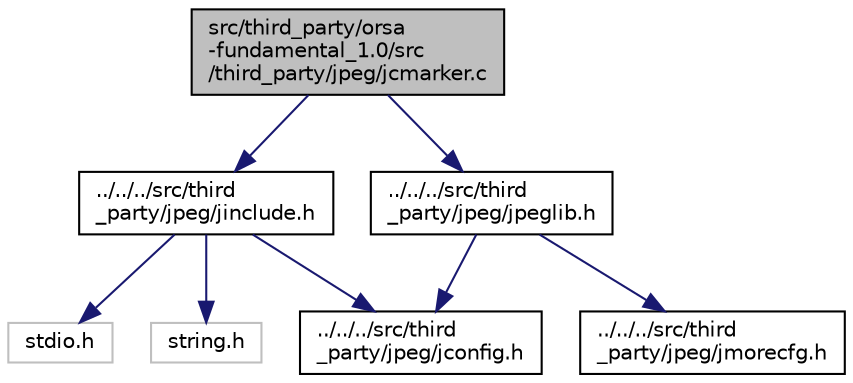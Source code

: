 digraph "src/third_party/orsa-fundamental_1.0/src/third_party/jpeg/jcmarker.c"
{
  edge [fontname="Helvetica",fontsize="10",labelfontname="Helvetica",labelfontsize="10"];
  node [fontname="Helvetica",fontsize="10",shape=record];
  Node1 [label="src/third_party/orsa\l-fundamental_1.0/src\l/third_party/jpeg/jcmarker.c",height=0.2,width=0.4,color="black", fillcolor="grey75", style="filled", fontcolor="black"];
  Node1 -> Node2 [color="midnightblue",fontsize="10",style="solid",fontname="Helvetica"];
  Node2 [label="../../../src/third\l_party/jpeg/jinclude.h",height=0.2,width=0.4,color="black", fillcolor="white", style="filled",URL="$jinclude_8h.html"];
  Node2 -> Node3 [color="midnightblue",fontsize="10",style="solid",fontname="Helvetica"];
  Node3 [label="../../../src/third\l_party/jpeg/jconfig.h",height=0.2,width=0.4,color="black", fillcolor="white", style="filled",URL="$jconfig_8h.html"];
  Node2 -> Node4 [color="midnightblue",fontsize="10",style="solid",fontname="Helvetica"];
  Node4 [label="stdio.h",height=0.2,width=0.4,color="grey75", fillcolor="white", style="filled"];
  Node2 -> Node5 [color="midnightblue",fontsize="10",style="solid",fontname="Helvetica"];
  Node5 [label="string.h",height=0.2,width=0.4,color="grey75", fillcolor="white", style="filled"];
  Node1 -> Node6 [color="midnightblue",fontsize="10",style="solid",fontname="Helvetica"];
  Node6 [label="../../../src/third\l_party/jpeg/jpeglib.h",height=0.2,width=0.4,color="black", fillcolor="white", style="filled",URL="$jpeglib_8h.html"];
  Node6 -> Node7 [color="midnightblue",fontsize="10",style="solid",fontname="Helvetica"];
  Node7 [label="../../../src/third\l_party/jpeg/jmorecfg.h",height=0.2,width=0.4,color="black", fillcolor="white", style="filled",URL="$jmorecfg_8h.html"];
  Node6 -> Node3 [color="midnightblue",fontsize="10",style="solid",fontname="Helvetica"];
}
